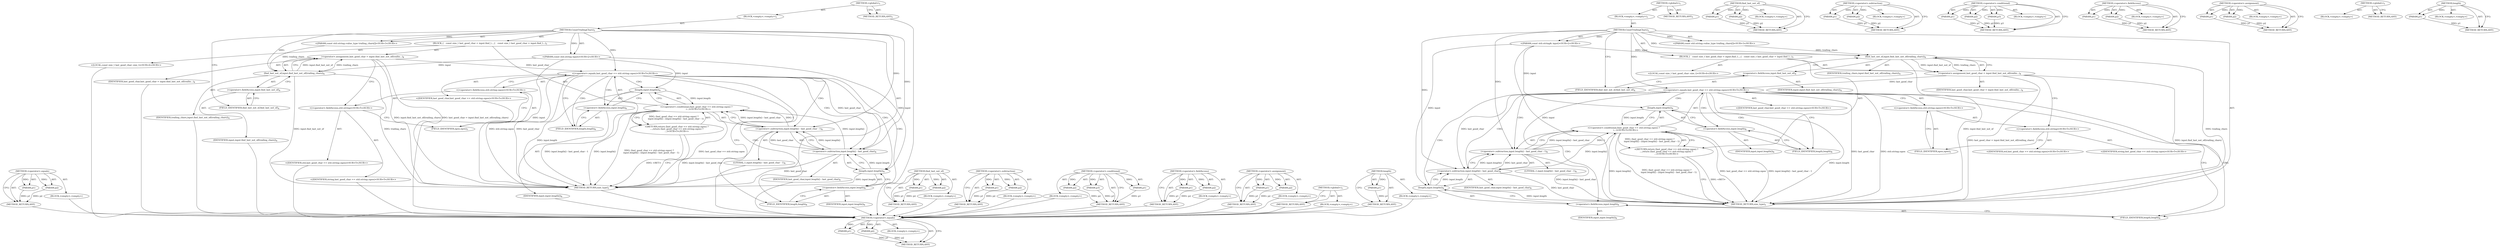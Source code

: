 digraph "length" {
vulnerable_89 [label=<(METHOD,&lt;operator&gt;.equals)>];
vulnerable_90 [label=<(PARAM,p1)>];
vulnerable_91 [label=<(PARAM,p2)>];
vulnerable_92 [label=<(BLOCK,&lt;empty&gt;,&lt;empty&gt;)>];
vulnerable_93 [label=<(METHOD_RETURN,ANY)>];
vulnerable_6 [label=<(METHOD,&lt;global&gt;)<SUB>1</SUB>>];
vulnerable_7 [label=<(BLOCK,&lt;empty&gt;,&lt;empty&gt;)<SUB>1</SUB>>];
vulnerable_8 [label=<(METHOD,CountTrailingChars)<SUB>1</SUB>>];
vulnerable_9 [label="<(PARAM,const std::string input)<SUB>2</SUB>>"];
vulnerable_10 [label="<(PARAM,const std::string::value_type trailing_chars[])<SUB>3</SUB>>"];
vulnerable_11 [label=<(BLOCK,{
   const size_t last_good_char = input.find_l...,{
   const size_t last_good_char = input.find_l...)<SUB>3</SUB>>];
vulnerable_12 [label="<(LOCAL,const size_t last_good_char: size_t)<SUB>4</SUB>>"];
vulnerable_13 [label=<(&lt;operator&gt;.assignment,last_good_char = input.find_last_not_of(trailin...)<SUB>4</SUB>>];
vulnerable_14 [label=<(IDENTIFIER,last_good_char,last_good_char = input.find_last_not_of(trailin...)<SUB>4</SUB>>];
vulnerable_15 [label=<(find_last_not_of,input.find_last_not_of(trailing_chars))<SUB>4</SUB>>];
vulnerable_16 [label=<(&lt;operator&gt;.fieldAccess,input.find_last_not_of)<SUB>4</SUB>>];
vulnerable_17 [label=<(IDENTIFIER,input,input.find_last_not_of(trailing_chars))<SUB>4</SUB>>];
vulnerable_18 [label=<(FIELD_IDENTIFIER,find_last_not_of,find_last_not_of)<SUB>4</SUB>>];
vulnerable_19 [label=<(IDENTIFIER,trailing_chars,input.find_last_not_of(trailing_chars))<SUB>4</SUB>>];
vulnerable_20 [label="<(RETURN,return (last_good_char == std::string::npos) ?
...,return (last_good_char == std::string::npos) ?
...)<SUB>5</SUB>>"];
vulnerable_21 [label="<(&lt;operator&gt;.conditional,(last_good_char == std::string::npos) ?
      i...)<SUB>5</SUB>>"];
vulnerable_22 [label="<(&lt;operator&gt;.equals,last_good_char == std::string::npos)<SUB>5</SUB>>"];
vulnerable_23 [label="<(IDENTIFIER,last_good_char,last_good_char == std::string::npos)<SUB>5</SUB>>"];
vulnerable_24 [label="<(&lt;operator&gt;.fieldAccess,std::string::npos)<SUB>5</SUB>>"];
vulnerable_25 [label="<(&lt;operator&gt;.fieldAccess,std::string)<SUB>5</SUB>>"];
vulnerable_26 [label="<(IDENTIFIER,std,last_good_char == std::string::npos)<SUB>5</SUB>>"];
vulnerable_27 [label="<(IDENTIFIER,string,last_good_char == std::string::npos)<SUB>5</SUB>>"];
vulnerable_28 [label=<(FIELD_IDENTIFIER,npos,npos)<SUB>5</SUB>>];
vulnerable_29 [label=<(length,input.length())<SUB>6</SUB>>];
vulnerable_30 [label=<(&lt;operator&gt;.fieldAccess,input.length)<SUB>6</SUB>>];
vulnerable_31 [label=<(IDENTIFIER,input,input.length())<SUB>6</SUB>>];
vulnerable_32 [label=<(FIELD_IDENTIFIER,length,length)<SUB>6</SUB>>];
vulnerable_33 [label=<(&lt;operator&gt;.subtraction,input.length() - last_good_char - 1)<SUB>6</SUB>>];
vulnerable_34 [label=<(&lt;operator&gt;.subtraction,input.length() - last_good_char)<SUB>6</SUB>>];
vulnerable_35 [label=<(length,input.length())<SUB>6</SUB>>];
vulnerable_36 [label=<(&lt;operator&gt;.fieldAccess,input.length)<SUB>6</SUB>>];
vulnerable_37 [label=<(IDENTIFIER,input,input.length())<SUB>6</SUB>>];
vulnerable_38 [label=<(FIELD_IDENTIFIER,length,length)<SUB>6</SUB>>];
vulnerable_39 [label=<(IDENTIFIER,last_good_char,input.length() - last_good_char)<SUB>6</SUB>>];
vulnerable_40 [label=<(LITERAL,1,input.length() - last_good_char - 1)<SUB>6</SUB>>];
vulnerable_41 [label=<(METHOD_RETURN,size_type)<SUB>1</SUB>>];
vulnerable_43 [label=<(METHOD_RETURN,ANY)<SUB>1</SUB>>];
vulnerable_73 [label=<(METHOD,find_last_not_of)>];
vulnerable_74 [label=<(PARAM,p1)>];
vulnerable_75 [label=<(PARAM,p2)>];
vulnerable_76 [label=<(BLOCK,&lt;empty&gt;,&lt;empty&gt;)>];
vulnerable_77 [label=<(METHOD_RETURN,ANY)>];
vulnerable_98 [label=<(METHOD,&lt;operator&gt;.subtraction)>];
vulnerable_99 [label=<(PARAM,p1)>];
vulnerable_100 [label=<(PARAM,p2)>];
vulnerable_101 [label=<(BLOCK,&lt;empty&gt;,&lt;empty&gt;)>];
vulnerable_102 [label=<(METHOD_RETURN,ANY)>];
vulnerable_83 [label=<(METHOD,&lt;operator&gt;.conditional)>];
vulnerable_84 [label=<(PARAM,p1)>];
vulnerable_85 [label=<(PARAM,p2)>];
vulnerable_86 [label=<(PARAM,p3)>];
vulnerable_87 [label=<(BLOCK,&lt;empty&gt;,&lt;empty&gt;)>];
vulnerable_88 [label=<(METHOD_RETURN,ANY)>];
vulnerable_78 [label=<(METHOD,&lt;operator&gt;.fieldAccess)>];
vulnerable_79 [label=<(PARAM,p1)>];
vulnerable_80 [label=<(PARAM,p2)>];
vulnerable_81 [label=<(BLOCK,&lt;empty&gt;,&lt;empty&gt;)>];
vulnerable_82 [label=<(METHOD_RETURN,ANY)>];
vulnerable_68 [label=<(METHOD,&lt;operator&gt;.assignment)>];
vulnerable_69 [label=<(PARAM,p1)>];
vulnerable_70 [label=<(PARAM,p2)>];
vulnerable_71 [label=<(BLOCK,&lt;empty&gt;,&lt;empty&gt;)>];
vulnerable_72 [label=<(METHOD_RETURN,ANY)>];
vulnerable_62 [label=<(METHOD,&lt;global&gt;)<SUB>1</SUB>>];
vulnerable_63 [label=<(BLOCK,&lt;empty&gt;,&lt;empty&gt;)>];
vulnerable_64 [label=<(METHOD_RETURN,ANY)>];
vulnerable_94 [label=<(METHOD,length)>];
vulnerable_95 [label=<(PARAM,p1)>];
vulnerable_96 [label=<(BLOCK,&lt;empty&gt;,&lt;empty&gt;)>];
vulnerable_97 [label=<(METHOD_RETURN,ANY)>];
fixed_89 [label=<(METHOD,&lt;operator&gt;.equals)>];
fixed_90 [label=<(PARAM,p1)>];
fixed_91 [label=<(PARAM,p2)>];
fixed_92 [label=<(BLOCK,&lt;empty&gt;,&lt;empty&gt;)>];
fixed_93 [label=<(METHOD_RETURN,ANY)>];
fixed_6 [label=<(METHOD,&lt;global&gt;)<SUB>1</SUB>>];
fixed_7 [label=<(BLOCK,&lt;empty&gt;,&lt;empty&gt;)<SUB>1</SUB>>];
fixed_8 [label=<(METHOD,CountTrailingChars)<SUB>1</SUB>>];
fixed_9 [label="<(PARAM,const std::string&amp; input)<SUB>2</SUB>>"];
fixed_10 [label="<(PARAM,const std::string::value_type trailing_chars[])<SUB>3</SUB>>"];
fixed_11 [label=<(BLOCK,{
   const size_t last_good_char = input.find_l...,{
   const size_t last_good_char = input.find_l...)<SUB>3</SUB>>];
fixed_12 [label="<(LOCAL,const size_t last_good_char: size_t)<SUB>4</SUB>>"];
fixed_13 [label=<(&lt;operator&gt;.assignment,last_good_char = input.find_last_not_of(trailin...)<SUB>4</SUB>>];
fixed_14 [label=<(IDENTIFIER,last_good_char,last_good_char = input.find_last_not_of(trailin...)<SUB>4</SUB>>];
fixed_15 [label=<(find_last_not_of,input.find_last_not_of(trailing_chars))<SUB>4</SUB>>];
fixed_16 [label=<(&lt;operator&gt;.fieldAccess,input.find_last_not_of)<SUB>4</SUB>>];
fixed_17 [label=<(IDENTIFIER,input,input.find_last_not_of(trailing_chars))<SUB>4</SUB>>];
fixed_18 [label=<(FIELD_IDENTIFIER,find_last_not_of,find_last_not_of)<SUB>4</SUB>>];
fixed_19 [label=<(IDENTIFIER,trailing_chars,input.find_last_not_of(trailing_chars))<SUB>4</SUB>>];
fixed_20 [label="<(RETURN,return (last_good_char == std::string::npos) ?
...,return (last_good_char == std::string::npos) ?
...)<SUB>5</SUB>>"];
fixed_21 [label="<(&lt;operator&gt;.conditional,(last_good_char == std::string::npos) ?
      i...)<SUB>5</SUB>>"];
fixed_22 [label="<(&lt;operator&gt;.equals,last_good_char == std::string::npos)<SUB>5</SUB>>"];
fixed_23 [label="<(IDENTIFIER,last_good_char,last_good_char == std::string::npos)<SUB>5</SUB>>"];
fixed_24 [label="<(&lt;operator&gt;.fieldAccess,std::string::npos)<SUB>5</SUB>>"];
fixed_25 [label="<(&lt;operator&gt;.fieldAccess,std::string)<SUB>5</SUB>>"];
fixed_26 [label="<(IDENTIFIER,std,last_good_char == std::string::npos)<SUB>5</SUB>>"];
fixed_27 [label="<(IDENTIFIER,string,last_good_char == std::string::npos)<SUB>5</SUB>>"];
fixed_28 [label=<(FIELD_IDENTIFIER,npos,npos)<SUB>5</SUB>>];
fixed_29 [label=<(length,input.length())<SUB>6</SUB>>];
fixed_30 [label=<(&lt;operator&gt;.fieldAccess,input.length)<SUB>6</SUB>>];
fixed_31 [label=<(IDENTIFIER,input,input.length())<SUB>6</SUB>>];
fixed_32 [label=<(FIELD_IDENTIFIER,length,length)<SUB>6</SUB>>];
fixed_33 [label=<(&lt;operator&gt;.subtraction,input.length() - last_good_char - 1)<SUB>6</SUB>>];
fixed_34 [label=<(&lt;operator&gt;.subtraction,input.length() - last_good_char)<SUB>6</SUB>>];
fixed_35 [label=<(length,input.length())<SUB>6</SUB>>];
fixed_36 [label=<(&lt;operator&gt;.fieldAccess,input.length)<SUB>6</SUB>>];
fixed_37 [label=<(IDENTIFIER,input,input.length())<SUB>6</SUB>>];
fixed_38 [label=<(FIELD_IDENTIFIER,length,length)<SUB>6</SUB>>];
fixed_39 [label=<(IDENTIFIER,last_good_char,input.length() - last_good_char)<SUB>6</SUB>>];
fixed_40 [label=<(LITERAL,1,input.length() - last_good_char - 1)<SUB>6</SUB>>];
fixed_41 [label=<(METHOD_RETURN,size_type)<SUB>1</SUB>>];
fixed_43 [label=<(METHOD_RETURN,ANY)<SUB>1</SUB>>];
fixed_73 [label=<(METHOD,find_last_not_of)>];
fixed_74 [label=<(PARAM,p1)>];
fixed_75 [label=<(PARAM,p2)>];
fixed_76 [label=<(BLOCK,&lt;empty&gt;,&lt;empty&gt;)>];
fixed_77 [label=<(METHOD_RETURN,ANY)>];
fixed_98 [label=<(METHOD,&lt;operator&gt;.subtraction)>];
fixed_99 [label=<(PARAM,p1)>];
fixed_100 [label=<(PARAM,p2)>];
fixed_101 [label=<(BLOCK,&lt;empty&gt;,&lt;empty&gt;)>];
fixed_102 [label=<(METHOD_RETURN,ANY)>];
fixed_83 [label=<(METHOD,&lt;operator&gt;.conditional)>];
fixed_84 [label=<(PARAM,p1)>];
fixed_85 [label=<(PARAM,p2)>];
fixed_86 [label=<(PARAM,p3)>];
fixed_87 [label=<(BLOCK,&lt;empty&gt;,&lt;empty&gt;)>];
fixed_88 [label=<(METHOD_RETURN,ANY)>];
fixed_78 [label=<(METHOD,&lt;operator&gt;.fieldAccess)>];
fixed_79 [label=<(PARAM,p1)>];
fixed_80 [label=<(PARAM,p2)>];
fixed_81 [label=<(BLOCK,&lt;empty&gt;,&lt;empty&gt;)>];
fixed_82 [label=<(METHOD_RETURN,ANY)>];
fixed_68 [label=<(METHOD,&lt;operator&gt;.assignment)>];
fixed_69 [label=<(PARAM,p1)>];
fixed_70 [label=<(PARAM,p2)>];
fixed_71 [label=<(BLOCK,&lt;empty&gt;,&lt;empty&gt;)>];
fixed_72 [label=<(METHOD_RETURN,ANY)>];
fixed_62 [label=<(METHOD,&lt;global&gt;)<SUB>1</SUB>>];
fixed_63 [label=<(BLOCK,&lt;empty&gt;,&lt;empty&gt;)>];
fixed_64 [label=<(METHOD_RETURN,ANY)>];
fixed_94 [label=<(METHOD,length)>];
fixed_95 [label=<(PARAM,p1)>];
fixed_96 [label=<(BLOCK,&lt;empty&gt;,&lt;empty&gt;)>];
fixed_97 [label=<(METHOD_RETURN,ANY)>];
vulnerable_89 -> vulnerable_90  [key=0, label="AST: "];
vulnerable_89 -> vulnerable_90  [key=1, label="DDG: "];
vulnerable_89 -> vulnerable_92  [key=0, label="AST: "];
vulnerable_89 -> vulnerable_91  [key=0, label="AST: "];
vulnerable_89 -> vulnerable_91  [key=1, label="DDG: "];
vulnerable_89 -> vulnerable_93  [key=0, label="AST: "];
vulnerable_89 -> vulnerable_93  [key=1, label="CFG: "];
vulnerable_90 -> vulnerable_93  [key=0, label="DDG: p1"];
vulnerable_91 -> vulnerable_93  [key=0, label="DDG: p2"];
vulnerable_92 -> fixed_89  [key=0];
vulnerable_93 -> fixed_89  [key=0];
vulnerable_6 -> vulnerable_7  [key=0, label="AST: "];
vulnerable_6 -> vulnerable_43  [key=0, label="AST: "];
vulnerable_6 -> vulnerable_43  [key=1, label="CFG: "];
vulnerable_7 -> vulnerable_8  [key=0, label="AST: "];
vulnerable_8 -> vulnerable_9  [key=0, label="AST: "];
vulnerable_8 -> vulnerable_9  [key=1, label="DDG: "];
vulnerable_8 -> vulnerable_10  [key=0, label="AST: "];
vulnerable_8 -> vulnerable_10  [key=1, label="DDG: "];
vulnerable_8 -> vulnerable_11  [key=0, label="AST: "];
vulnerable_8 -> vulnerable_41  [key=0, label="AST: "];
vulnerable_8 -> vulnerable_18  [key=0, label="CFG: "];
vulnerable_8 -> vulnerable_15  [key=0, label="DDG: "];
vulnerable_8 -> vulnerable_22  [key=0, label="DDG: "];
vulnerable_8 -> vulnerable_33  [key=0, label="DDG: "];
vulnerable_8 -> vulnerable_34  [key=0, label="DDG: "];
vulnerable_9 -> vulnerable_41  [key=0, label="DDG: input"];
vulnerable_9 -> vulnerable_15  [key=0, label="DDG: input"];
vulnerable_9 -> vulnerable_29  [key=0, label="DDG: input"];
vulnerable_9 -> vulnerable_35  [key=0, label="DDG: input"];
vulnerable_10 -> vulnerable_15  [key=0, label="DDG: trailing_chars"];
vulnerable_11 -> vulnerable_12  [key=0, label="AST: "];
vulnerable_11 -> vulnerable_13  [key=0, label="AST: "];
vulnerable_11 -> vulnerable_20  [key=0, label="AST: "];
vulnerable_12 -> fixed_89  [key=0];
vulnerable_13 -> vulnerable_14  [key=0, label="AST: "];
vulnerable_13 -> vulnerable_15  [key=0, label="AST: "];
vulnerable_13 -> vulnerable_25  [key=0, label="CFG: "];
vulnerable_13 -> vulnerable_41  [key=0, label="DDG: input.find_last_not_of(trailing_chars)"];
vulnerable_13 -> vulnerable_41  [key=1, label="DDG: last_good_char = input.find_last_not_of(trailing_chars)"];
vulnerable_13 -> vulnerable_22  [key=0, label="DDG: last_good_char"];
vulnerable_14 -> fixed_89  [key=0];
vulnerable_15 -> vulnerable_16  [key=0, label="AST: "];
vulnerable_15 -> vulnerable_19  [key=0, label="AST: "];
vulnerable_15 -> vulnerable_13  [key=0, label="CFG: "];
vulnerable_15 -> vulnerable_13  [key=1, label="DDG: input.find_last_not_of"];
vulnerable_15 -> vulnerable_13  [key=2, label="DDG: trailing_chars"];
vulnerable_15 -> vulnerable_41  [key=0, label="DDG: input.find_last_not_of"];
vulnerable_15 -> vulnerable_41  [key=1, label="DDG: trailing_chars"];
vulnerable_16 -> vulnerable_17  [key=0, label="AST: "];
vulnerable_16 -> vulnerable_18  [key=0, label="AST: "];
vulnerable_16 -> vulnerable_15  [key=0, label="CFG: "];
vulnerable_17 -> fixed_89  [key=0];
vulnerable_18 -> vulnerable_16  [key=0, label="CFG: "];
vulnerable_19 -> fixed_89  [key=0];
vulnerable_20 -> vulnerable_21  [key=0, label="AST: "];
vulnerable_20 -> vulnerable_41  [key=0, label="CFG: "];
vulnerable_20 -> vulnerable_41  [key=1, label="DDG: &lt;RET&gt;"];
vulnerable_21 -> vulnerable_22  [key=0, label="AST: "];
vulnerable_21 -> vulnerable_29  [key=0, label="AST: "];
vulnerable_21 -> vulnerable_33  [key=0, label="AST: "];
vulnerable_21 -> vulnerable_20  [key=0, label="CFG: "];
vulnerable_21 -> vulnerable_20  [key=1, label="DDG: (last_good_char == std::string::npos) ?
      input.length() : (input.length() - last_good_char - 1)"];
vulnerable_21 -> vulnerable_41  [key=0, label="DDG: last_good_char == std::string::npos"];
vulnerable_21 -> vulnerable_41  [key=1, label="DDG: input.length() - last_good_char - 1"];
vulnerable_21 -> vulnerable_41  [key=2, label="DDG: input.length()"];
vulnerable_21 -> vulnerable_41  [key=3, label="DDG: (last_good_char == std::string::npos) ?
      input.length() : (input.length() - last_good_char - 1)"];
vulnerable_22 -> vulnerable_23  [key=0, label="AST: "];
vulnerable_22 -> vulnerable_24  [key=0, label="AST: "];
vulnerable_22 -> vulnerable_32  [key=0, label="CFG: "];
vulnerable_22 -> vulnerable_32  [key=1, label="CDG: "];
vulnerable_22 -> vulnerable_38  [key=0, label="CFG: "];
vulnerable_22 -> vulnerable_38  [key=1, label="CDG: "];
vulnerable_22 -> vulnerable_41  [key=0, label="DDG: last_good_char"];
vulnerable_22 -> vulnerable_41  [key=1, label="DDG: std::string::npos"];
vulnerable_22 -> vulnerable_34  [key=0, label="DDG: last_good_char"];
vulnerable_22 -> vulnerable_34  [key=1, label="CDG: "];
vulnerable_22 -> vulnerable_30  [key=0, label="CDG: "];
vulnerable_22 -> vulnerable_29  [key=0, label="CDG: "];
vulnerable_22 -> vulnerable_33  [key=0, label="CDG: "];
vulnerable_22 -> vulnerable_36  [key=0, label="CDG: "];
vulnerable_22 -> vulnerable_35  [key=0, label="CDG: "];
vulnerable_23 -> fixed_89  [key=0];
vulnerable_24 -> vulnerable_25  [key=0, label="AST: "];
vulnerable_24 -> vulnerable_28  [key=0, label="AST: "];
vulnerable_24 -> vulnerable_22  [key=0, label="CFG: "];
vulnerable_25 -> vulnerable_26  [key=0, label="AST: "];
vulnerable_25 -> vulnerable_27  [key=0, label="AST: "];
vulnerable_25 -> vulnerable_28  [key=0, label="CFG: "];
vulnerable_26 -> fixed_89  [key=0];
vulnerable_27 -> fixed_89  [key=0];
vulnerable_28 -> vulnerable_24  [key=0, label="CFG: "];
vulnerable_29 -> vulnerable_30  [key=0, label="AST: "];
vulnerable_29 -> vulnerable_21  [key=0, label="CFG: "];
vulnerable_29 -> vulnerable_21  [key=1, label="DDG: input.length"];
vulnerable_29 -> vulnerable_41  [key=0, label="DDG: input.length"];
vulnerable_30 -> vulnerable_31  [key=0, label="AST: "];
vulnerable_30 -> vulnerable_32  [key=0, label="AST: "];
vulnerable_30 -> vulnerable_29  [key=0, label="CFG: "];
vulnerable_31 -> fixed_89  [key=0];
vulnerable_32 -> vulnerable_30  [key=0, label="CFG: "];
vulnerable_33 -> vulnerable_34  [key=0, label="AST: "];
vulnerable_33 -> vulnerable_40  [key=0, label="AST: "];
vulnerable_33 -> vulnerable_21  [key=0, label="CFG: "];
vulnerable_33 -> vulnerable_21  [key=1, label="DDG: input.length() - last_good_char"];
vulnerable_33 -> vulnerable_21  [key=2, label="DDG: 1"];
vulnerable_33 -> vulnerable_41  [key=0, label="DDG: input.length() - last_good_char"];
vulnerable_34 -> vulnerable_35  [key=0, label="AST: "];
vulnerable_34 -> vulnerable_39  [key=0, label="AST: "];
vulnerable_34 -> vulnerable_33  [key=0, label="CFG: "];
vulnerable_34 -> vulnerable_33  [key=1, label="DDG: input.length()"];
vulnerable_34 -> vulnerable_33  [key=2, label="DDG: last_good_char"];
vulnerable_34 -> vulnerable_41  [key=0, label="DDG: last_good_char"];
vulnerable_34 -> vulnerable_21  [key=0, label="DDG: input.length()"];
vulnerable_35 -> vulnerable_36  [key=0, label="AST: "];
vulnerable_35 -> vulnerable_34  [key=0, label="CFG: "];
vulnerable_35 -> vulnerable_34  [key=1, label="DDG: input.length"];
vulnerable_35 -> vulnerable_41  [key=0, label="DDG: input.length"];
vulnerable_36 -> vulnerable_37  [key=0, label="AST: "];
vulnerable_36 -> vulnerable_38  [key=0, label="AST: "];
vulnerable_36 -> vulnerable_35  [key=0, label="CFG: "];
vulnerable_37 -> fixed_89  [key=0];
vulnerable_38 -> vulnerable_36  [key=0, label="CFG: "];
vulnerable_39 -> fixed_89  [key=0];
vulnerable_40 -> fixed_89  [key=0];
vulnerable_41 -> fixed_89  [key=0];
vulnerable_43 -> fixed_89  [key=0];
vulnerable_73 -> vulnerable_74  [key=0, label="AST: "];
vulnerable_73 -> vulnerable_74  [key=1, label="DDG: "];
vulnerable_73 -> vulnerable_76  [key=0, label="AST: "];
vulnerable_73 -> vulnerable_75  [key=0, label="AST: "];
vulnerable_73 -> vulnerable_75  [key=1, label="DDG: "];
vulnerable_73 -> vulnerable_77  [key=0, label="AST: "];
vulnerable_73 -> vulnerable_77  [key=1, label="CFG: "];
vulnerable_74 -> vulnerable_77  [key=0, label="DDG: p1"];
vulnerable_75 -> vulnerable_77  [key=0, label="DDG: p2"];
vulnerable_76 -> fixed_89  [key=0];
vulnerable_77 -> fixed_89  [key=0];
vulnerable_98 -> vulnerable_99  [key=0, label="AST: "];
vulnerable_98 -> vulnerable_99  [key=1, label="DDG: "];
vulnerable_98 -> vulnerable_101  [key=0, label="AST: "];
vulnerable_98 -> vulnerable_100  [key=0, label="AST: "];
vulnerable_98 -> vulnerable_100  [key=1, label="DDG: "];
vulnerable_98 -> vulnerable_102  [key=0, label="AST: "];
vulnerable_98 -> vulnerable_102  [key=1, label="CFG: "];
vulnerable_99 -> vulnerable_102  [key=0, label="DDG: p1"];
vulnerable_100 -> vulnerable_102  [key=0, label="DDG: p2"];
vulnerable_101 -> fixed_89  [key=0];
vulnerable_102 -> fixed_89  [key=0];
vulnerable_83 -> vulnerable_84  [key=0, label="AST: "];
vulnerable_83 -> vulnerable_84  [key=1, label="DDG: "];
vulnerable_83 -> vulnerable_87  [key=0, label="AST: "];
vulnerable_83 -> vulnerable_85  [key=0, label="AST: "];
vulnerable_83 -> vulnerable_85  [key=1, label="DDG: "];
vulnerable_83 -> vulnerable_88  [key=0, label="AST: "];
vulnerable_83 -> vulnerable_88  [key=1, label="CFG: "];
vulnerable_83 -> vulnerable_86  [key=0, label="AST: "];
vulnerable_83 -> vulnerable_86  [key=1, label="DDG: "];
vulnerable_84 -> vulnerable_88  [key=0, label="DDG: p1"];
vulnerable_85 -> vulnerable_88  [key=0, label="DDG: p2"];
vulnerable_86 -> vulnerable_88  [key=0, label="DDG: p3"];
vulnerable_87 -> fixed_89  [key=0];
vulnerable_88 -> fixed_89  [key=0];
vulnerable_78 -> vulnerable_79  [key=0, label="AST: "];
vulnerable_78 -> vulnerable_79  [key=1, label="DDG: "];
vulnerable_78 -> vulnerable_81  [key=0, label="AST: "];
vulnerable_78 -> vulnerable_80  [key=0, label="AST: "];
vulnerable_78 -> vulnerable_80  [key=1, label="DDG: "];
vulnerable_78 -> vulnerable_82  [key=0, label="AST: "];
vulnerable_78 -> vulnerable_82  [key=1, label="CFG: "];
vulnerable_79 -> vulnerable_82  [key=0, label="DDG: p1"];
vulnerable_80 -> vulnerable_82  [key=0, label="DDG: p2"];
vulnerable_81 -> fixed_89  [key=0];
vulnerable_82 -> fixed_89  [key=0];
vulnerable_68 -> vulnerable_69  [key=0, label="AST: "];
vulnerable_68 -> vulnerable_69  [key=1, label="DDG: "];
vulnerable_68 -> vulnerable_71  [key=0, label="AST: "];
vulnerable_68 -> vulnerable_70  [key=0, label="AST: "];
vulnerable_68 -> vulnerable_70  [key=1, label="DDG: "];
vulnerable_68 -> vulnerable_72  [key=0, label="AST: "];
vulnerable_68 -> vulnerable_72  [key=1, label="CFG: "];
vulnerable_69 -> vulnerable_72  [key=0, label="DDG: p1"];
vulnerable_70 -> vulnerable_72  [key=0, label="DDG: p2"];
vulnerable_71 -> fixed_89  [key=0];
vulnerable_72 -> fixed_89  [key=0];
vulnerable_62 -> vulnerable_63  [key=0, label="AST: "];
vulnerable_62 -> vulnerable_64  [key=0, label="AST: "];
vulnerable_62 -> vulnerable_64  [key=1, label="CFG: "];
vulnerable_63 -> fixed_89  [key=0];
vulnerable_64 -> fixed_89  [key=0];
vulnerable_94 -> vulnerable_95  [key=0, label="AST: "];
vulnerable_94 -> vulnerable_95  [key=1, label="DDG: "];
vulnerable_94 -> vulnerable_96  [key=0, label="AST: "];
vulnerable_94 -> vulnerable_97  [key=0, label="AST: "];
vulnerable_94 -> vulnerable_97  [key=1, label="CFG: "];
vulnerable_95 -> vulnerable_97  [key=0, label="DDG: p1"];
vulnerable_96 -> fixed_89  [key=0];
vulnerable_97 -> fixed_89  [key=0];
fixed_89 -> fixed_90  [key=0, label="AST: "];
fixed_89 -> fixed_90  [key=1, label="DDG: "];
fixed_89 -> fixed_92  [key=0, label="AST: "];
fixed_89 -> fixed_91  [key=0, label="AST: "];
fixed_89 -> fixed_91  [key=1, label="DDG: "];
fixed_89 -> fixed_93  [key=0, label="AST: "];
fixed_89 -> fixed_93  [key=1, label="CFG: "];
fixed_90 -> fixed_93  [key=0, label="DDG: p1"];
fixed_91 -> fixed_93  [key=0, label="DDG: p2"];
fixed_6 -> fixed_7  [key=0, label="AST: "];
fixed_6 -> fixed_43  [key=0, label="AST: "];
fixed_6 -> fixed_43  [key=1, label="CFG: "];
fixed_7 -> fixed_8  [key=0, label="AST: "];
fixed_8 -> fixed_9  [key=0, label="AST: "];
fixed_8 -> fixed_9  [key=1, label="DDG: "];
fixed_8 -> fixed_10  [key=0, label="AST: "];
fixed_8 -> fixed_10  [key=1, label="DDG: "];
fixed_8 -> fixed_11  [key=0, label="AST: "];
fixed_8 -> fixed_41  [key=0, label="AST: "];
fixed_8 -> fixed_18  [key=0, label="CFG: "];
fixed_8 -> fixed_15  [key=0, label="DDG: "];
fixed_8 -> fixed_22  [key=0, label="DDG: "];
fixed_8 -> fixed_33  [key=0, label="DDG: "];
fixed_8 -> fixed_34  [key=0, label="DDG: "];
fixed_9 -> fixed_41  [key=0, label="DDG: input"];
fixed_9 -> fixed_15  [key=0, label="DDG: input"];
fixed_9 -> fixed_29  [key=0, label="DDG: input"];
fixed_9 -> fixed_35  [key=0, label="DDG: input"];
fixed_10 -> fixed_15  [key=0, label="DDG: trailing_chars"];
fixed_11 -> fixed_12  [key=0, label="AST: "];
fixed_11 -> fixed_13  [key=0, label="AST: "];
fixed_11 -> fixed_20  [key=0, label="AST: "];
fixed_13 -> fixed_14  [key=0, label="AST: "];
fixed_13 -> fixed_15  [key=0, label="AST: "];
fixed_13 -> fixed_25  [key=0, label="CFG: "];
fixed_13 -> fixed_41  [key=0, label="DDG: input.find_last_not_of(trailing_chars)"];
fixed_13 -> fixed_41  [key=1, label="DDG: last_good_char = input.find_last_not_of(trailing_chars)"];
fixed_13 -> fixed_22  [key=0, label="DDG: last_good_char"];
fixed_15 -> fixed_16  [key=0, label="AST: "];
fixed_15 -> fixed_19  [key=0, label="AST: "];
fixed_15 -> fixed_13  [key=0, label="CFG: "];
fixed_15 -> fixed_13  [key=1, label="DDG: input.find_last_not_of"];
fixed_15 -> fixed_13  [key=2, label="DDG: trailing_chars"];
fixed_15 -> fixed_41  [key=0, label="DDG: input.find_last_not_of"];
fixed_15 -> fixed_41  [key=1, label="DDG: trailing_chars"];
fixed_16 -> fixed_17  [key=0, label="AST: "];
fixed_16 -> fixed_18  [key=0, label="AST: "];
fixed_16 -> fixed_15  [key=0, label="CFG: "];
fixed_18 -> fixed_16  [key=0, label="CFG: "];
fixed_20 -> fixed_21  [key=0, label="AST: "];
fixed_20 -> fixed_41  [key=0, label="CFG: "];
fixed_20 -> fixed_41  [key=1, label="DDG: &lt;RET&gt;"];
fixed_21 -> fixed_22  [key=0, label="AST: "];
fixed_21 -> fixed_29  [key=0, label="AST: "];
fixed_21 -> fixed_33  [key=0, label="AST: "];
fixed_21 -> fixed_20  [key=0, label="CFG: "];
fixed_21 -> fixed_20  [key=1, label="DDG: (last_good_char == std::string::npos) ?
      input.length() : (input.length() - last_good_char - 1)"];
fixed_21 -> fixed_41  [key=0, label="DDG: last_good_char == std::string::npos"];
fixed_21 -> fixed_41  [key=1, label="DDG: input.length() - last_good_char - 1"];
fixed_21 -> fixed_41  [key=2, label="DDG: input.length()"];
fixed_21 -> fixed_41  [key=3, label="DDG: (last_good_char == std::string::npos) ?
      input.length() : (input.length() - last_good_char - 1)"];
fixed_22 -> fixed_23  [key=0, label="AST: "];
fixed_22 -> fixed_24  [key=0, label="AST: "];
fixed_22 -> fixed_32  [key=0, label="CFG: "];
fixed_22 -> fixed_32  [key=1, label="CDG: "];
fixed_22 -> fixed_38  [key=0, label="CFG: "];
fixed_22 -> fixed_38  [key=1, label="CDG: "];
fixed_22 -> fixed_41  [key=0, label="DDG: last_good_char"];
fixed_22 -> fixed_41  [key=1, label="DDG: std::string::npos"];
fixed_22 -> fixed_34  [key=0, label="DDG: last_good_char"];
fixed_22 -> fixed_34  [key=1, label="CDG: "];
fixed_22 -> fixed_30  [key=0, label="CDG: "];
fixed_22 -> fixed_29  [key=0, label="CDG: "];
fixed_22 -> fixed_33  [key=0, label="CDG: "];
fixed_22 -> fixed_36  [key=0, label="CDG: "];
fixed_22 -> fixed_35  [key=0, label="CDG: "];
fixed_24 -> fixed_25  [key=0, label="AST: "];
fixed_24 -> fixed_28  [key=0, label="AST: "];
fixed_24 -> fixed_22  [key=0, label="CFG: "];
fixed_25 -> fixed_26  [key=0, label="AST: "];
fixed_25 -> fixed_27  [key=0, label="AST: "];
fixed_25 -> fixed_28  [key=0, label="CFG: "];
fixed_28 -> fixed_24  [key=0, label="CFG: "];
fixed_29 -> fixed_30  [key=0, label="AST: "];
fixed_29 -> fixed_21  [key=0, label="CFG: "];
fixed_29 -> fixed_21  [key=1, label="DDG: input.length"];
fixed_29 -> fixed_41  [key=0, label="DDG: input.length"];
fixed_30 -> fixed_31  [key=0, label="AST: "];
fixed_30 -> fixed_32  [key=0, label="AST: "];
fixed_30 -> fixed_29  [key=0, label="CFG: "];
fixed_32 -> fixed_30  [key=0, label="CFG: "];
fixed_33 -> fixed_34  [key=0, label="AST: "];
fixed_33 -> fixed_40  [key=0, label="AST: "];
fixed_33 -> fixed_21  [key=0, label="CFG: "];
fixed_33 -> fixed_21  [key=1, label="DDG: input.length() - last_good_char"];
fixed_33 -> fixed_21  [key=2, label="DDG: 1"];
fixed_33 -> fixed_41  [key=0, label="DDG: input.length() - last_good_char"];
fixed_34 -> fixed_35  [key=0, label="AST: "];
fixed_34 -> fixed_39  [key=0, label="AST: "];
fixed_34 -> fixed_33  [key=0, label="CFG: "];
fixed_34 -> fixed_33  [key=1, label="DDG: input.length()"];
fixed_34 -> fixed_33  [key=2, label="DDG: last_good_char"];
fixed_34 -> fixed_41  [key=0, label="DDG: last_good_char"];
fixed_34 -> fixed_21  [key=0, label="DDG: input.length()"];
fixed_35 -> fixed_36  [key=0, label="AST: "];
fixed_35 -> fixed_34  [key=0, label="CFG: "];
fixed_35 -> fixed_34  [key=1, label="DDG: input.length"];
fixed_35 -> fixed_41  [key=0, label="DDG: input.length"];
fixed_36 -> fixed_37  [key=0, label="AST: "];
fixed_36 -> fixed_38  [key=0, label="AST: "];
fixed_36 -> fixed_35  [key=0, label="CFG: "];
fixed_38 -> fixed_36  [key=0, label="CFG: "];
fixed_73 -> fixed_74  [key=0, label="AST: "];
fixed_73 -> fixed_74  [key=1, label="DDG: "];
fixed_73 -> fixed_76  [key=0, label="AST: "];
fixed_73 -> fixed_75  [key=0, label="AST: "];
fixed_73 -> fixed_75  [key=1, label="DDG: "];
fixed_73 -> fixed_77  [key=0, label="AST: "];
fixed_73 -> fixed_77  [key=1, label="CFG: "];
fixed_74 -> fixed_77  [key=0, label="DDG: p1"];
fixed_75 -> fixed_77  [key=0, label="DDG: p2"];
fixed_98 -> fixed_99  [key=0, label="AST: "];
fixed_98 -> fixed_99  [key=1, label="DDG: "];
fixed_98 -> fixed_101  [key=0, label="AST: "];
fixed_98 -> fixed_100  [key=0, label="AST: "];
fixed_98 -> fixed_100  [key=1, label="DDG: "];
fixed_98 -> fixed_102  [key=0, label="AST: "];
fixed_98 -> fixed_102  [key=1, label="CFG: "];
fixed_99 -> fixed_102  [key=0, label="DDG: p1"];
fixed_100 -> fixed_102  [key=0, label="DDG: p2"];
fixed_83 -> fixed_84  [key=0, label="AST: "];
fixed_83 -> fixed_84  [key=1, label="DDG: "];
fixed_83 -> fixed_87  [key=0, label="AST: "];
fixed_83 -> fixed_85  [key=0, label="AST: "];
fixed_83 -> fixed_85  [key=1, label="DDG: "];
fixed_83 -> fixed_88  [key=0, label="AST: "];
fixed_83 -> fixed_88  [key=1, label="CFG: "];
fixed_83 -> fixed_86  [key=0, label="AST: "];
fixed_83 -> fixed_86  [key=1, label="DDG: "];
fixed_84 -> fixed_88  [key=0, label="DDG: p1"];
fixed_85 -> fixed_88  [key=0, label="DDG: p2"];
fixed_86 -> fixed_88  [key=0, label="DDG: p3"];
fixed_78 -> fixed_79  [key=0, label="AST: "];
fixed_78 -> fixed_79  [key=1, label="DDG: "];
fixed_78 -> fixed_81  [key=0, label="AST: "];
fixed_78 -> fixed_80  [key=0, label="AST: "];
fixed_78 -> fixed_80  [key=1, label="DDG: "];
fixed_78 -> fixed_82  [key=0, label="AST: "];
fixed_78 -> fixed_82  [key=1, label="CFG: "];
fixed_79 -> fixed_82  [key=0, label="DDG: p1"];
fixed_80 -> fixed_82  [key=0, label="DDG: p2"];
fixed_68 -> fixed_69  [key=0, label="AST: "];
fixed_68 -> fixed_69  [key=1, label="DDG: "];
fixed_68 -> fixed_71  [key=0, label="AST: "];
fixed_68 -> fixed_70  [key=0, label="AST: "];
fixed_68 -> fixed_70  [key=1, label="DDG: "];
fixed_68 -> fixed_72  [key=0, label="AST: "];
fixed_68 -> fixed_72  [key=1, label="CFG: "];
fixed_69 -> fixed_72  [key=0, label="DDG: p1"];
fixed_70 -> fixed_72  [key=0, label="DDG: p2"];
fixed_62 -> fixed_63  [key=0, label="AST: "];
fixed_62 -> fixed_64  [key=0, label="AST: "];
fixed_62 -> fixed_64  [key=1, label="CFG: "];
fixed_94 -> fixed_95  [key=0, label="AST: "];
fixed_94 -> fixed_95  [key=1, label="DDG: "];
fixed_94 -> fixed_96  [key=0, label="AST: "];
fixed_94 -> fixed_97  [key=0, label="AST: "];
fixed_94 -> fixed_97  [key=1, label="CFG: "];
fixed_95 -> fixed_97  [key=0, label="DDG: p1"];
}
